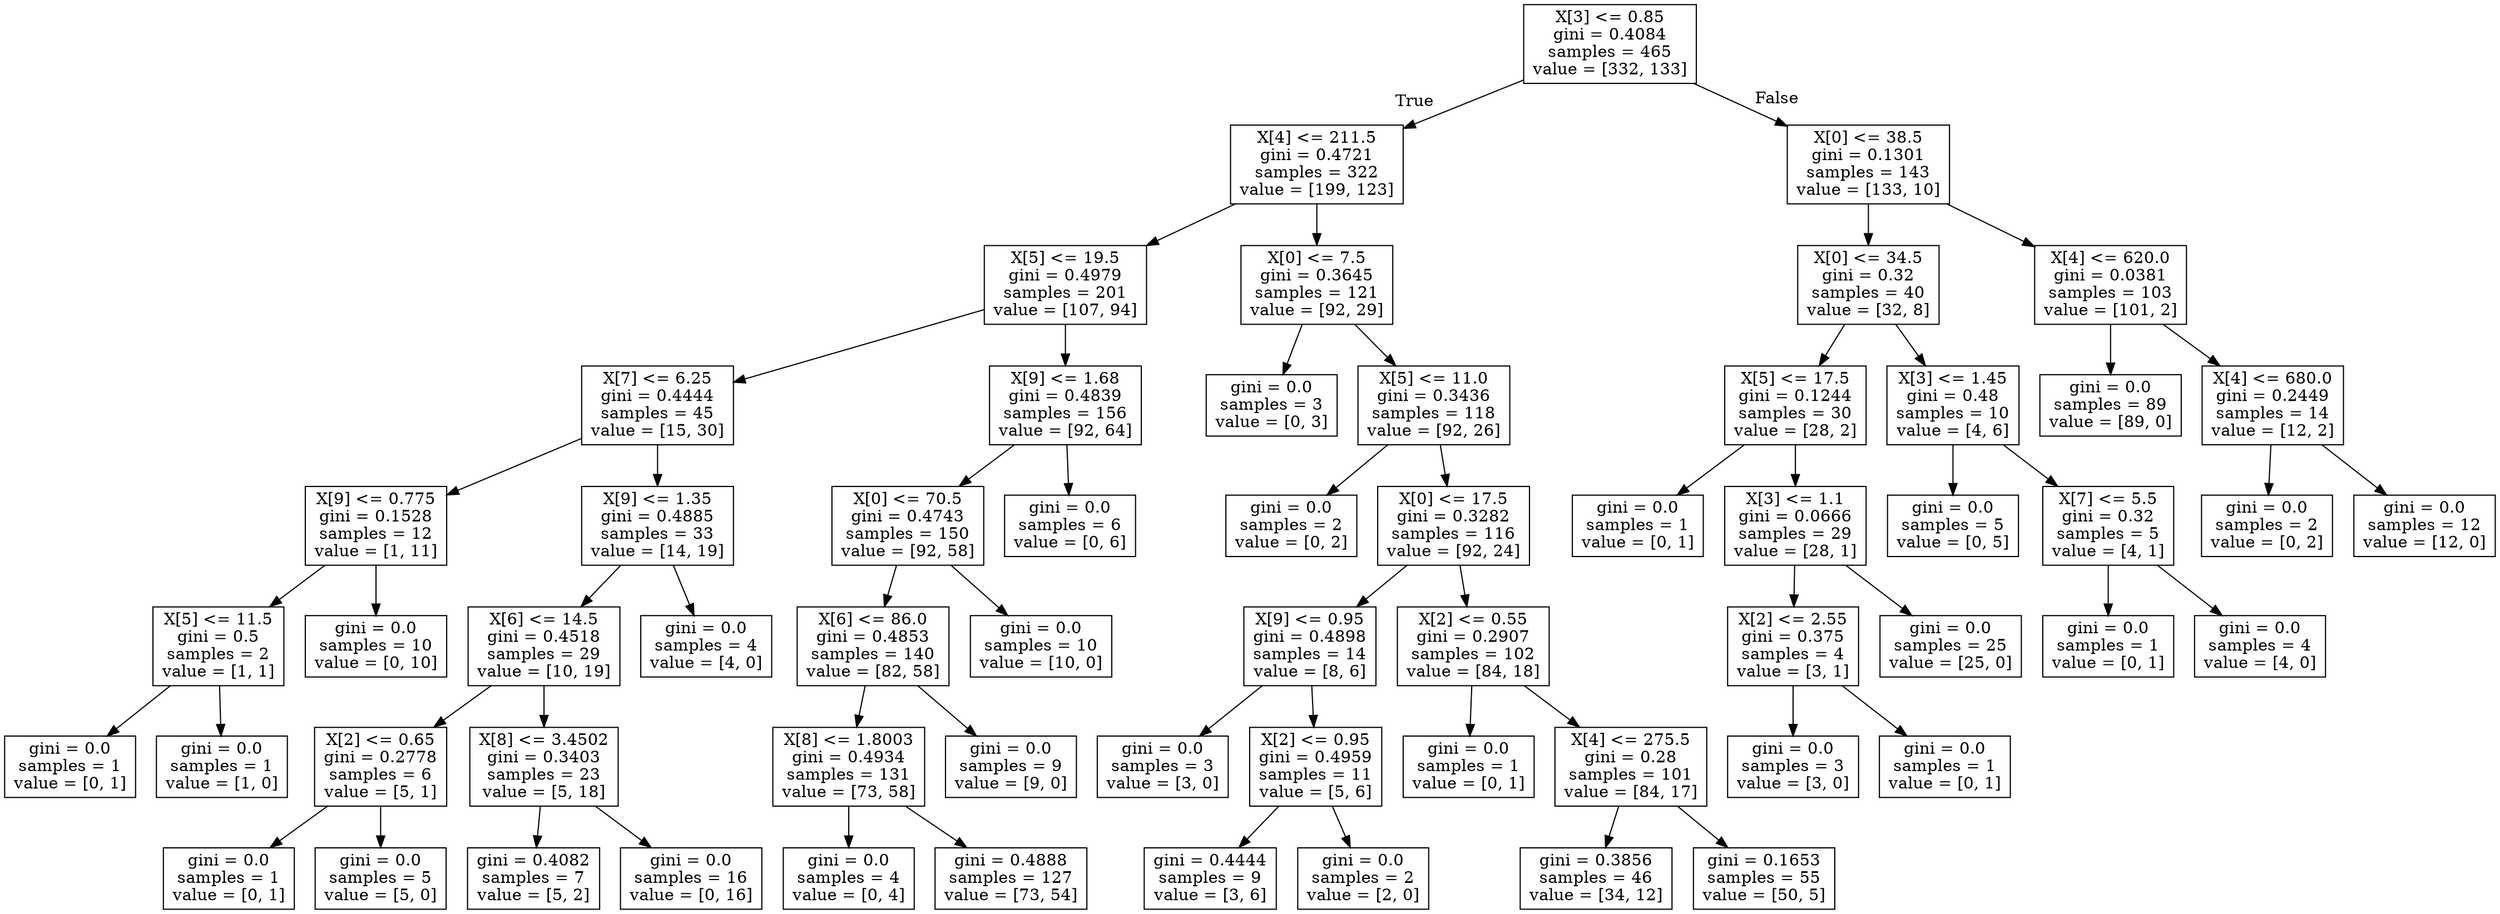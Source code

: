 digraph Tree {
node [shape=box] ;
0 [label="X[3] <= 0.85\ngini = 0.4084\nsamples = 465\nvalue = [332, 133]"] ;
1 [label="X[4] <= 211.5\ngini = 0.4721\nsamples = 322\nvalue = [199, 123]"] ;
0 -> 1 [labeldistance=2.5, labelangle=45, headlabel="True"] ;
2 [label="X[5] <= 19.5\ngini = 0.4979\nsamples = 201\nvalue = [107, 94]"] ;
1 -> 2 ;
3 [label="X[7] <= 6.25\ngini = 0.4444\nsamples = 45\nvalue = [15, 30]"] ;
2 -> 3 ;
4 [label="X[9] <= 0.775\ngini = 0.1528\nsamples = 12\nvalue = [1, 11]"] ;
3 -> 4 ;
5 [label="X[5] <= 11.5\ngini = 0.5\nsamples = 2\nvalue = [1, 1]"] ;
4 -> 5 ;
6 [label="gini = 0.0\nsamples = 1\nvalue = [0, 1]"] ;
5 -> 6 ;
7 [label="gini = 0.0\nsamples = 1\nvalue = [1, 0]"] ;
5 -> 7 ;
8 [label="gini = 0.0\nsamples = 10\nvalue = [0, 10]"] ;
4 -> 8 ;
9 [label="X[9] <= 1.35\ngini = 0.4885\nsamples = 33\nvalue = [14, 19]"] ;
3 -> 9 ;
10 [label="X[6] <= 14.5\ngini = 0.4518\nsamples = 29\nvalue = [10, 19]"] ;
9 -> 10 ;
11 [label="X[2] <= 0.65\ngini = 0.2778\nsamples = 6\nvalue = [5, 1]"] ;
10 -> 11 ;
12 [label="gini = 0.0\nsamples = 1\nvalue = [0, 1]"] ;
11 -> 12 ;
13 [label="gini = 0.0\nsamples = 5\nvalue = [5, 0]"] ;
11 -> 13 ;
14 [label="X[8] <= 3.4502\ngini = 0.3403\nsamples = 23\nvalue = [5, 18]"] ;
10 -> 14 ;
15 [label="gini = 0.4082\nsamples = 7\nvalue = [5, 2]"] ;
14 -> 15 ;
16 [label="gini = 0.0\nsamples = 16\nvalue = [0, 16]"] ;
14 -> 16 ;
17 [label="gini = 0.0\nsamples = 4\nvalue = [4, 0]"] ;
9 -> 17 ;
18 [label="X[9] <= 1.68\ngini = 0.4839\nsamples = 156\nvalue = [92, 64]"] ;
2 -> 18 ;
19 [label="X[0] <= 70.5\ngini = 0.4743\nsamples = 150\nvalue = [92, 58]"] ;
18 -> 19 ;
20 [label="X[6] <= 86.0\ngini = 0.4853\nsamples = 140\nvalue = [82, 58]"] ;
19 -> 20 ;
21 [label="X[8] <= 1.8003\ngini = 0.4934\nsamples = 131\nvalue = [73, 58]"] ;
20 -> 21 ;
22 [label="gini = 0.0\nsamples = 4\nvalue = [0, 4]"] ;
21 -> 22 ;
23 [label="gini = 0.4888\nsamples = 127\nvalue = [73, 54]"] ;
21 -> 23 ;
24 [label="gini = 0.0\nsamples = 9\nvalue = [9, 0]"] ;
20 -> 24 ;
25 [label="gini = 0.0\nsamples = 10\nvalue = [10, 0]"] ;
19 -> 25 ;
26 [label="gini = 0.0\nsamples = 6\nvalue = [0, 6]"] ;
18 -> 26 ;
27 [label="X[0] <= 7.5\ngini = 0.3645\nsamples = 121\nvalue = [92, 29]"] ;
1 -> 27 ;
28 [label="gini = 0.0\nsamples = 3\nvalue = [0, 3]"] ;
27 -> 28 ;
29 [label="X[5] <= 11.0\ngini = 0.3436\nsamples = 118\nvalue = [92, 26]"] ;
27 -> 29 ;
30 [label="gini = 0.0\nsamples = 2\nvalue = [0, 2]"] ;
29 -> 30 ;
31 [label="X[0] <= 17.5\ngini = 0.3282\nsamples = 116\nvalue = [92, 24]"] ;
29 -> 31 ;
32 [label="X[9] <= 0.95\ngini = 0.4898\nsamples = 14\nvalue = [8, 6]"] ;
31 -> 32 ;
33 [label="gini = 0.0\nsamples = 3\nvalue = [3, 0]"] ;
32 -> 33 ;
34 [label="X[2] <= 0.95\ngini = 0.4959\nsamples = 11\nvalue = [5, 6]"] ;
32 -> 34 ;
35 [label="gini = 0.4444\nsamples = 9\nvalue = [3, 6]"] ;
34 -> 35 ;
36 [label="gini = 0.0\nsamples = 2\nvalue = [2, 0]"] ;
34 -> 36 ;
37 [label="X[2] <= 0.55\ngini = 0.2907\nsamples = 102\nvalue = [84, 18]"] ;
31 -> 37 ;
38 [label="gini = 0.0\nsamples = 1\nvalue = [0, 1]"] ;
37 -> 38 ;
39 [label="X[4] <= 275.5\ngini = 0.28\nsamples = 101\nvalue = [84, 17]"] ;
37 -> 39 ;
40 [label="gini = 0.3856\nsamples = 46\nvalue = [34, 12]"] ;
39 -> 40 ;
41 [label="gini = 0.1653\nsamples = 55\nvalue = [50, 5]"] ;
39 -> 41 ;
42 [label="X[0] <= 38.5\ngini = 0.1301\nsamples = 143\nvalue = [133, 10]"] ;
0 -> 42 [labeldistance=2.5, labelangle=-45, headlabel="False"] ;
43 [label="X[0] <= 34.5\ngini = 0.32\nsamples = 40\nvalue = [32, 8]"] ;
42 -> 43 ;
44 [label="X[5] <= 17.5\ngini = 0.1244\nsamples = 30\nvalue = [28, 2]"] ;
43 -> 44 ;
45 [label="gini = 0.0\nsamples = 1\nvalue = [0, 1]"] ;
44 -> 45 ;
46 [label="X[3] <= 1.1\ngini = 0.0666\nsamples = 29\nvalue = [28, 1]"] ;
44 -> 46 ;
47 [label="X[2] <= 2.55\ngini = 0.375\nsamples = 4\nvalue = [3, 1]"] ;
46 -> 47 ;
48 [label="gini = 0.0\nsamples = 3\nvalue = [3, 0]"] ;
47 -> 48 ;
49 [label="gini = 0.0\nsamples = 1\nvalue = [0, 1]"] ;
47 -> 49 ;
50 [label="gini = 0.0\nsamples = 25\nvalue = [25, 0]"] ;
46 -> 50 ;
51 [label="X[3] <= 1.45\ngini = 0.48\nsamples = 10\nvalue = [4, 6]"] ;
43 -> 51 ;
52 [label="gini = 0.0\nsamples = 5\nvalue = [0, 5]"] ;
51 -> 52 ;
53 [label="X[7] <= 5.5\ngini = 0.32\nsamples = 5\nvalue = [4, 1]"] ;
51 -> 53 ;
54 [label="gini = 0.0\nsamples = 1\nvalue = [0, 1]"] ;
53 -> 54 ;
55 [label="gini = 0.0\nsamples = 4\nvalue = [4, 0]"] ;
53 -> 55 ;
56 [label="X[4] <= 620.0\ngini = 0.0381\nsamples = 103\nvalue = [101, 2]"] ;
42 -> 56 ;
57 [label="gini = 0.0\nsamples = 89\nvalue = [89, 0]"] ;
56 -> 57 ;
58 [label="X[4] <= 680.0\ngini = 0.2449\nsamples = 14\nvalue = [12, 2]"] ;
56 -> 58 ;
59 [label="gini = 0.0\nsamples = 2\nvalue = [0, 2]"] ;
58 -> 59 ;
60 [label="gini = 0.0\nsamples = 12\nvalue = [12, 0]"] ;
58 -> 60 ;
}
